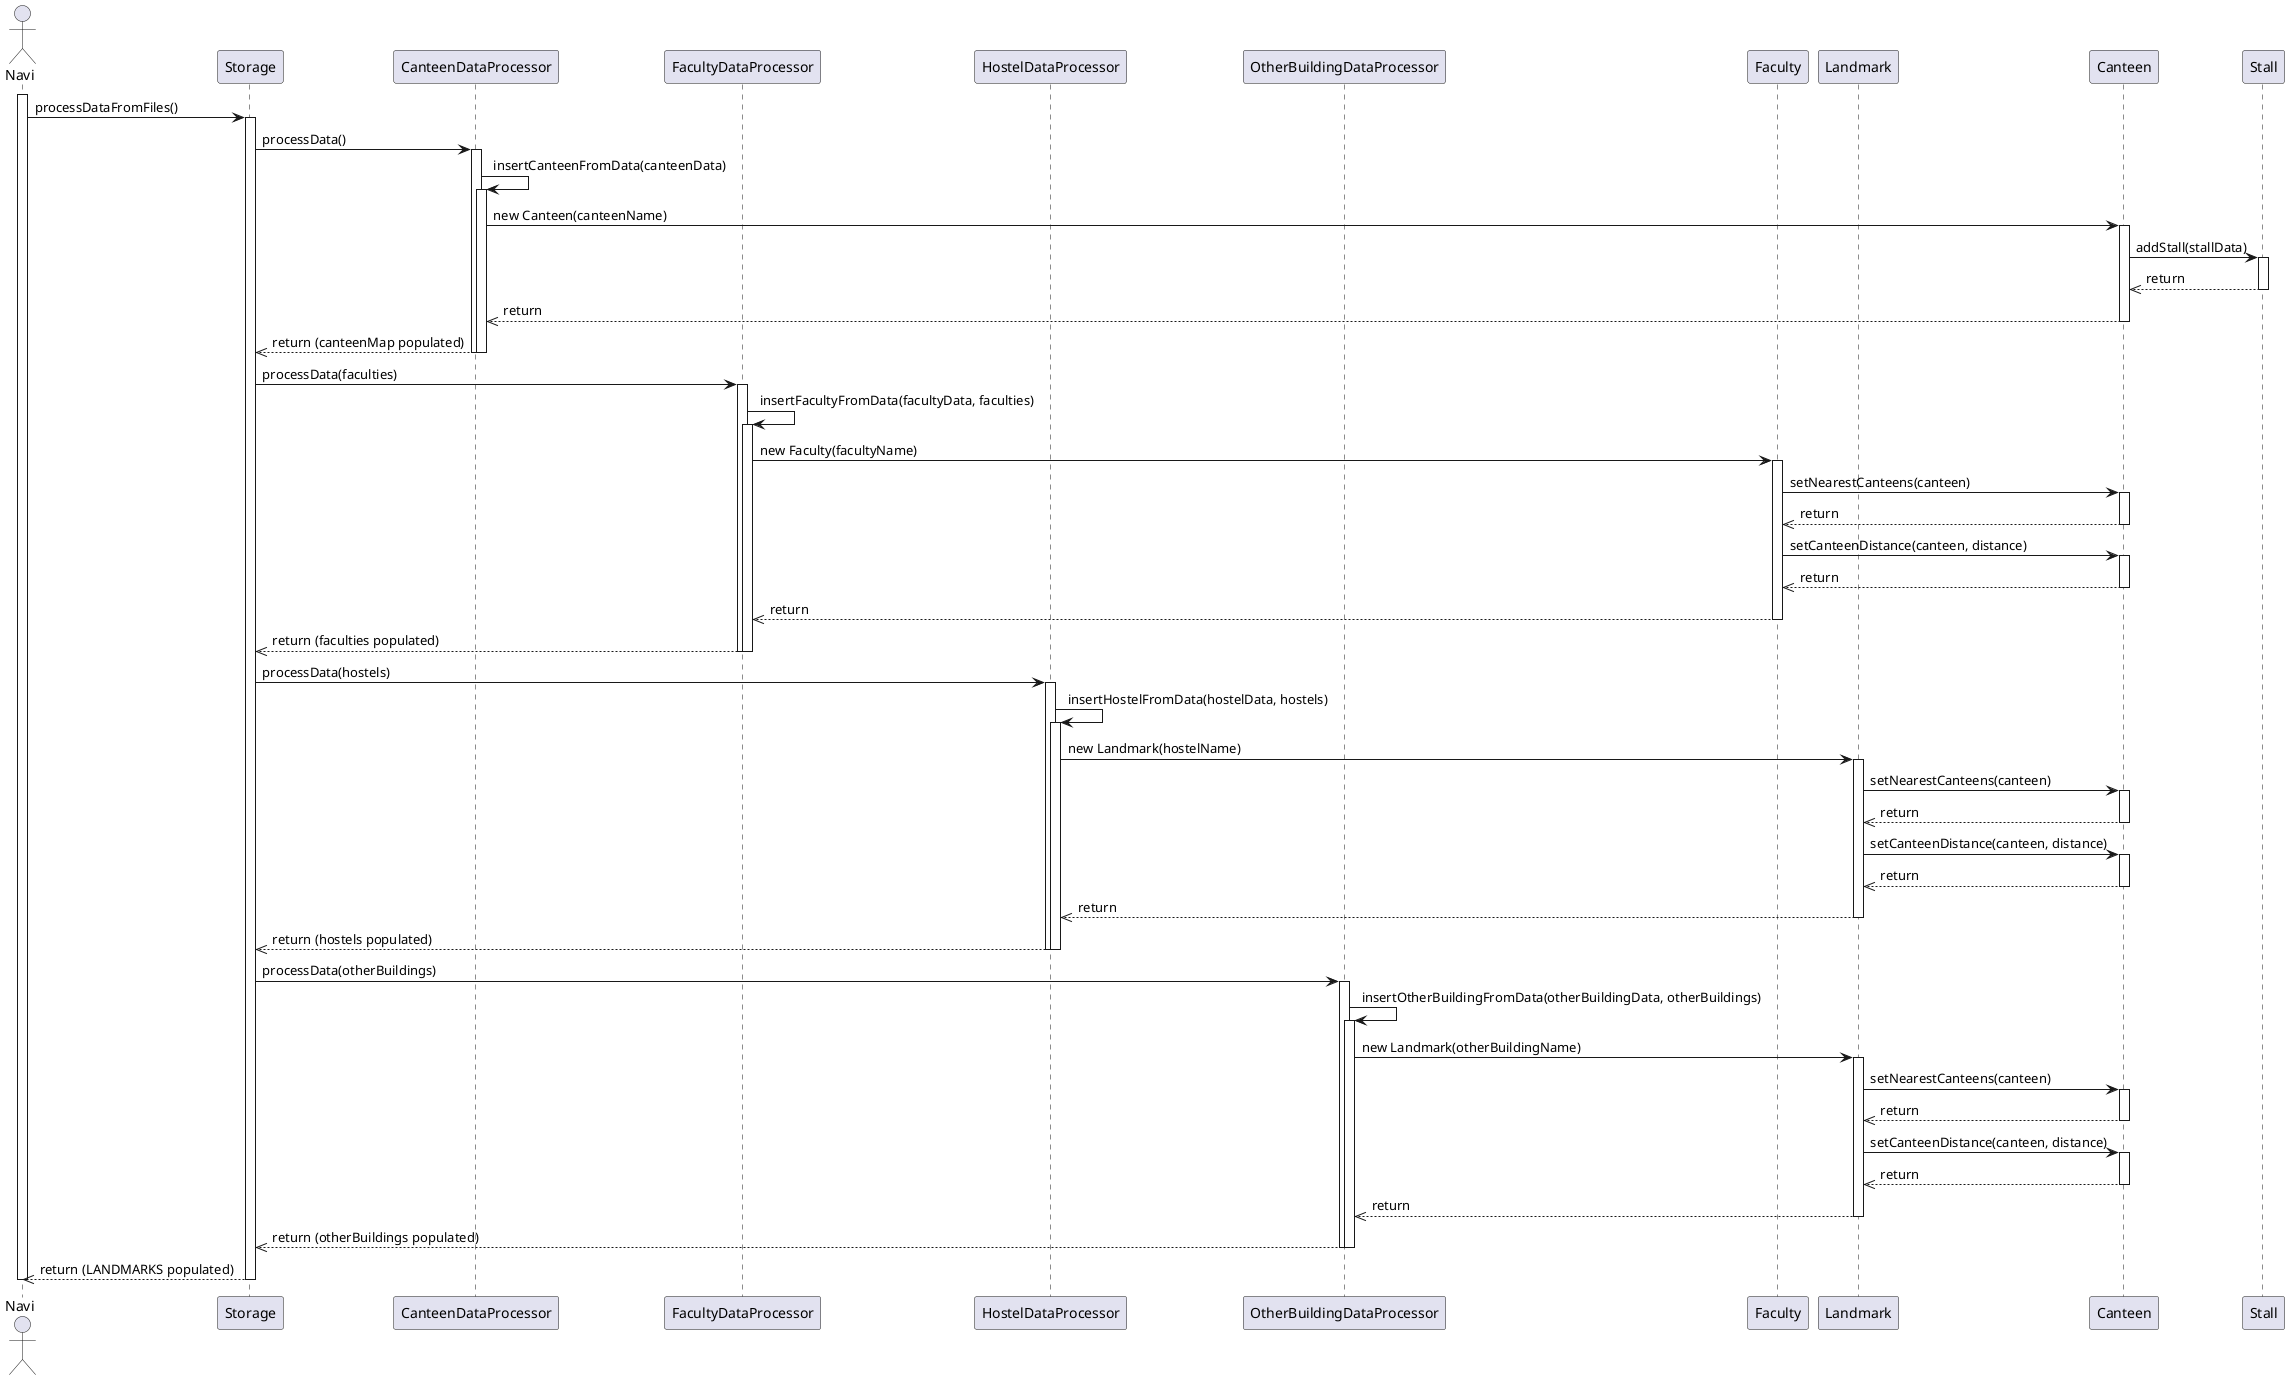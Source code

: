 @startuml

actor Navi
participant Storage
participant CanteenDataProcessor
participant FacultyDataProcessor
participant HostelDataProcessor
participant OtherBuildingDataProcessor
participant Faculty
participant Landmark
participant Canteen
participant Stall

activate Navi
    Navi -> Storage : processDataFromFiles()
    activate Storage
        Storage -> CanteenDataProcessor : processData()
        activate CanteenDataProcessor
            CanteenDataProcessor -> CanteenDataProcessor : insertCanteenFromData(canteenData)
            activate CanteenDataProcessor
            CanteenDataProcessor -> Canteen : new Canteen(canteenName)
            activate Canteen
                Canteen -> Stall : addStall(stallData)
                activate Stall
                Stall -->> Canteen : return
                deactivate Stall
            Canteen -->> CanteenDataProcessor : return
            deactivate Canteen
            CanteenDataProcessor -->> Storage : return (canteenMap populated)
            deactivate CanteenDataProcessor
        deactivate CanteenDataProcessor

        Storage -> FacultyDataProcessor : processData(faculties)
        activate FacultyDataProcessor
            FacultyDataProcessor -> FacultyDataProcessor : insertFacultyFromData(facultyData, faculties)
            activate FacultyDataProcessor
            FacultyDataProcessor -> Faculty : new Faculty(facultyName)
            activate Faculty
                Faculty -> Canteen : setNearestCanteens(canteen)
                activate Canteen
                Canteen -->> Faculty : return
                deactivate Canteen

                Faculty -> Canteen : setCanteenDistance(canteen, distance)
                activate Canteen
                Canteen -->> Faculty : return
                deactivate Canteen
            Faculty -->> FacultyDataProcessor : return
            deactivate Faculty
            FacultyDataProcessor -->> Storage : return (faculties populated)
            deactivate FacultyDataProcessor
        deactivate FacultyDataProcessor

        Storage -> HostelDataProcessor : processData(hostels)
        activate HostelDataProcessor
            HostelDataProcessor -> HostelDataProcessor : insertHostelFromData(hostelData, hostels)
            activate HostelDataProcessor
            HostelDataProcessor -> Landmark : new Landmark(hostelName)
            activate Landmark
                Landmark -> Canteen : setNearestCanteens(canteen)
                activate Canteen
                Canteen -->> Landmark : return
                deactivate Canteen

                Landmark -> Canteen : setCanteenDistance(canteen, distance)
                activate Canteen
                Canteen -->> Landmark : return
                deactivate Canteen
            Landmark -->> HostelDataProcessor : return
            deactivate Landmark
            HostelDataProcessor -->> Storage : return (hostels populated)
            deactivate HostelDataProcessor
        deactivate HostelDataProcessor

        Storage -> OtherBuildingDataProcessor : processData(otherBuildings)
        activate OtherBuildingDataProcessor
            OtherBuildingDataProcessor -> OtherBuildingDataProcessor : insertOtherBuildingFromData(otherBuildingData, otherBuildings)
            activate OtherBuildingDataProcessor
            OtherBuildingDataProcessor -> Landmark : new Landmark(otherBuildingName)
            activate Landmark
                Landmark -> Canteen : setNearestCanteens(canteen)
                activate Canteen
                Canteen -->> Landmark : return
                deactivate Canteen

                Landmark -> Canteen : setCanteenDistance(canteen, distance)
                activate Canteen
                Canteen -->> Landmark : return
                deactivate Canteen
            Landmark -->> OtherBuildingDataProcessor : return
            deactivate Landmark
            OtherBuildingDataProcessor -->> Storage : return (otherBuildings populated)
            deactivate OtherBuildingDataProcessor
        deactivate OtherBuildingDataProcessor
    Storage -->> Navi : return (LANDMARKS populated)
    deactivate Storage
deactivate Navi

@enduml
